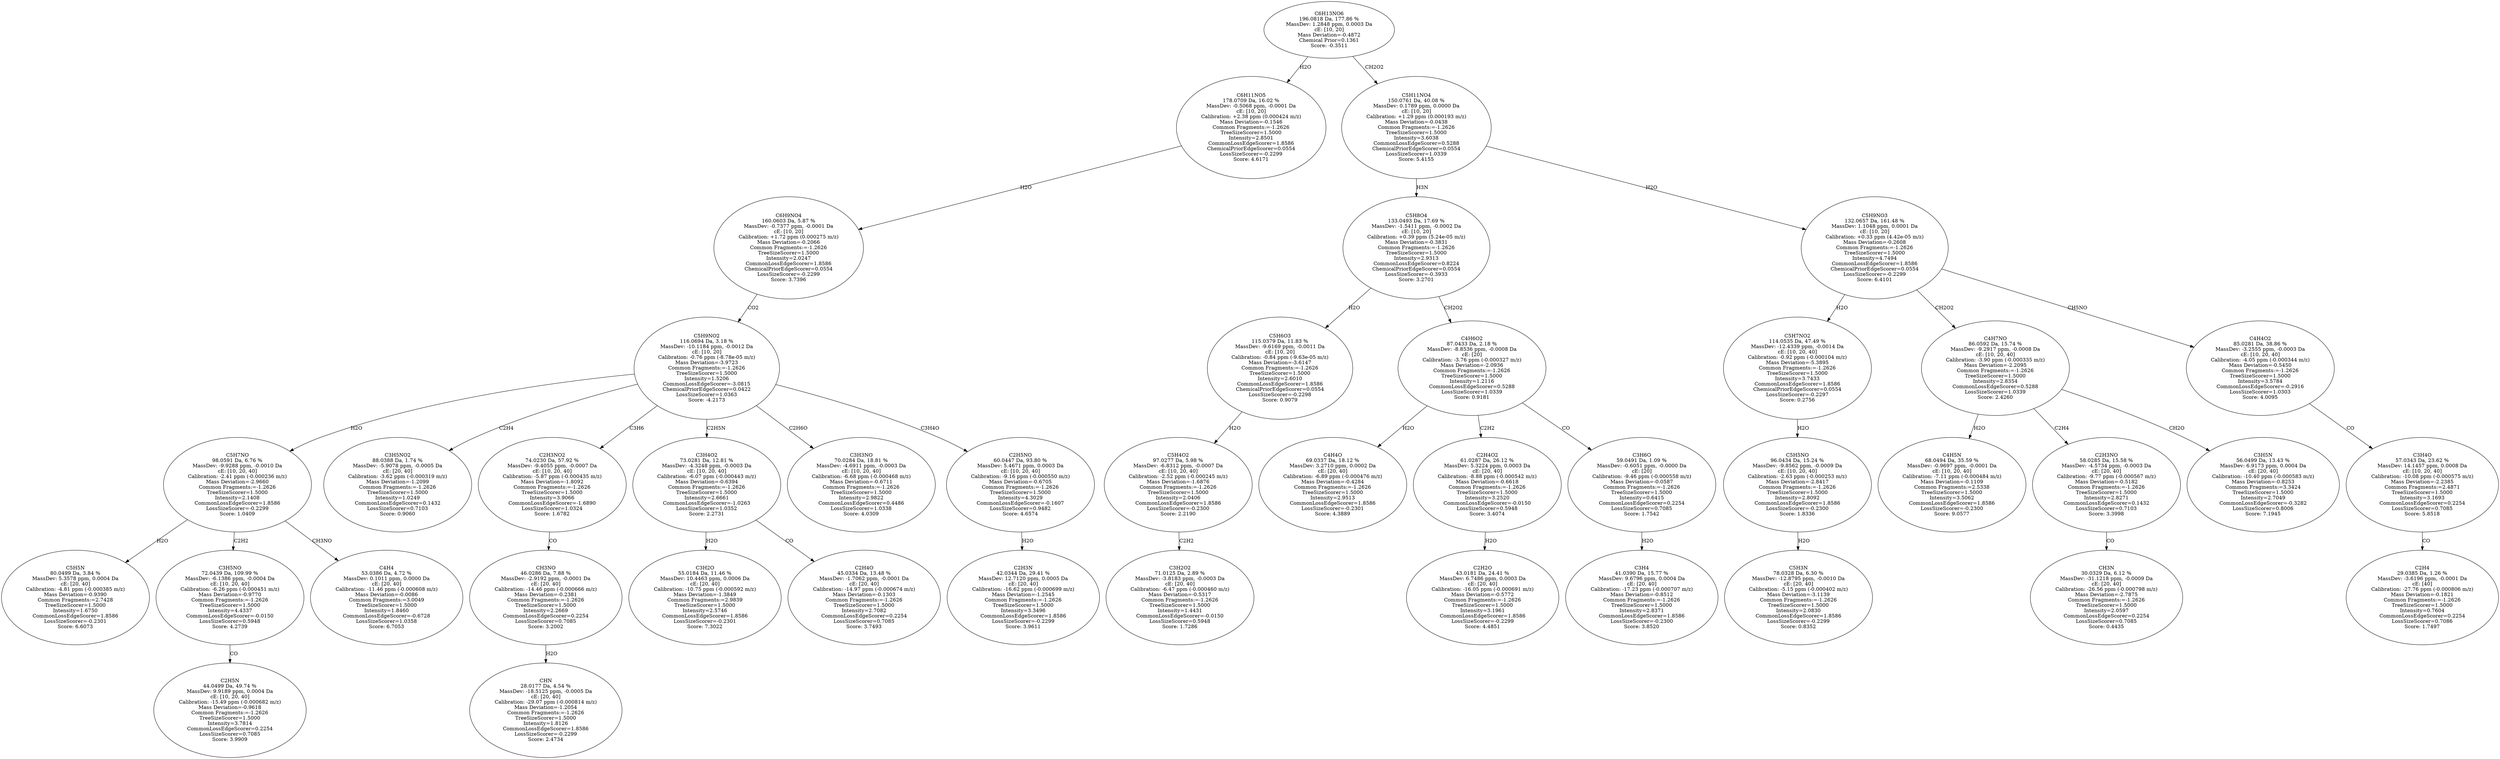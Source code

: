 strict digraph {
v1 [label="C5H5N\n80.0499 Da, 3.84 %\nMassDev: 5.3578 ppm, 0.0004 Da\ncE: [20, 40]\nCalibration: -4.81 ppm (-0.000385 m/z)\nMass Deviation=-0.9390\nCommon Fragments:=2.7428\nTreeSizeScorer=1.5000\nIntensity=1.6750\nCommonLossEdgeScorer=1.8586\nLossSizeScorer=-0.2301\nScore: 6.6073"];
v2 [label="C2H5N\n44.0499 Da, 49.74 %\nMassDev: 9.9189 ppm, 0.0004 Da\ncE: [10, 20, 40]\nCalibration: -15.49 ppm (-0.000682 m/z)\nMass Deviation=-0.9618\nCommon Fragments:=-1.2626\nTreeSizeScorer=1.5000\nIntensity=3.7814\nCommonLossEdgeScorer=0.2254\nLossSizeScorer=0.7085\nScore: 3.9909"];
v3 [label="C3H5NO\n72.0439 Da, 109.99 %\nMassDev: -6.1386 ppm, -0.0004 Da\ncE: [10, 20, 40]\nCalibration: -6.26 ppm (-0.000451 m/z)\nMass Deviation=-0.9770\nCommon Fragments:=-1.2626\nTreeSizeScorer=1.5000\nIntensity=4.4337\nCommonLossEdgeScorer=-0.0150\nLossSizeScorer=0.5948\nScore: 4.2739"];
v4 [label="C4H4\n53.0386 Da, 4.72 %\nMassDev: 0.1011 ppm, 0.0000 Da\ncE: [20, 40]\nCalibration: -11.46 ppm (-0.000608 m/z)\nMass Deviation=-0.0086\nCommon Fragments:=3.0049\nTreeSizeScorer=1.5000\nIntensity=1.8460\nCommonLossEdgeScorer=-0.6728\nLossSizeScorer=1.0358\nScore: 6.7053"];
v5 [label="C5H7NO\n98.0591 Da, 6.76 %\nMassDev: -9.9288 ppm, -0.0010 Da\ncE: [10, 20, 40]\nCalibration: -2.41 ppm (-0.000236 m/z)\nMass Deviation=-2.9660\nCommon Fragments:=-1.2626\nTreeSizeScorer=1.5000\nIntensity=2.1408\nCommonLossEdgeScorer=1.8586\nLossSizeScorer=-0.2299\nScore: 1.0409"];
v6 [label="C3H5NO2\n88.0388 Da, 1.74 %\nMassDev: -5.9078 ppm, -0.0005 Da\ncE: [20, 40]\nCalibration: -3.62 ppm (-0.000319 m/z)\nMass Deviation=-1.2099\nCommon Fragments:=-1.2626\nTreeSizeScorer=1.5000\nIntensity=1.0249\nCommonLossEdgeScorer=0.1432\nLossSizeScorer=0.7103\nScore: 0.9060"];
v7 [label="CHN\n28.0177 Da, 4.54 %\nMassDev: -18.5125 ppm, -0.0005 Da\ncE: [20, 40]\nCalibration: -29.07 ppm (-0.000814 m/z)\nMass Deviation=-1.2054\nCommon Fragments:=-1.2626\nTreeSizeScorer=1.5000\nIntensity=1.8126\nCommonLossEdgeScorer=1.8586\nLossSizeScorer=-0.2299\nScore: 2.4734"];
v8 [label="CH3NO\n46.0286 Da, 7.88 %\nMassDev: -2.9192 ppm, -0.0001 Da\ncE: [20, 40]\nCalibration: -14.46 ppm (-0.000666 m/z)\nMass Deviation=-0.2381\nCommon Fragments:=-1.2626\nTreeSizeScorer=1.5000\nIntensity=2.2669\nCommonLossEdgeScorer=0.2254\nLossSizeScorer=0.7085\nScore: 3.2002"];
v9 [label="C2H3NO2\n74.0230 Da, 57.92 %\nMassDev: -9.4055 ppm, -0.0007 Da\ncE: [10, 20, 40]\nCalibration: -5.87 ppm (-0.000435 m/z)\nMass Deviation=-1.8092\nCommon Fragments:=-1.2626\nTreeSizeScorer=1.5000\nIntensity=3.9066\nCommonLossEdgeScorer=-1.6890\nLossSizeScorer=1.0324\nScore: 1.6782"];
v10 [label="C3H2O\n55.0184 Da, 11.46 %\nMassDev: 10.4463 ppm, 0.0006 Da\ncE: [20, 40]\nCalibration: -10.75 ppm (-0.000592 m/z)\nMass Deviation=-1.3849\nCommon Fragments:=2.9839\nTreeSizeScorer=1.5000\nIntensity=2.5746\nCommonLossEdgeScorer=1.8586\nLossSizeScorer=-0.2301\nScore: 7.3022"];
v11 [label="C2H4O\n45.0334 Da, 13.48 %\nMassDev: -1.7062 ppm, -0.0001 Da\ncE: [20, 40]\nCalibration: -14.97 ppm (-0.000674 m/z)\nMass Deviation=-0.1303\nCommon Fragments:=-1.2626\nTreeSizeScorer=1.5000\nIntensity=2.7082\nCommonLossEdgeScorer=0.2254\nLossSizeScorer=0.7085\nScore: 3.7493"];
v12 [label="C3H4O2\n73.0281 Da, 12.81 %\nMassDev: -4.3248 ppm, -0.0003 Da\ncE: [10, 20, 40]\nCalibration: -6.07 ppm (-0.000443 m/z)\nMass Deviation=-0.6394\nCommon Fragments:=-1.2626\nTreeSizeScorer=1.5000\nIntensity=2.6661\nCommonLossEdgeScorer=-1.0263\nLossSizeScorer=1.0352\nScore: 2.2731"];
v13 [label="C3H3NO\n70.0284 Da, 18.81 %\nMassDev: -4.6911 ppm, -0.0003 Da\ncE: [10, 20, 40]\nCalibration: -6.68 ppm (-0.000468 m/z)\nMass Deviation=-0.6711\nCommon Fragments:=-1.2626\nTreeSizeScorer=1.5000\nIntensity=2.9822\nCommonLossEdgeScorer=0.4486\nLossSizeScorer=1.0338\nScore: 4.0309"];
v14 [label="C2H3N\n42.0344 Da, 29.41 %\nMassDev: 12.7120 ppm, 0.0005 Da\ncE: [20, 40]\nCalibration: -16.62 ppm (-0.000699 m/z)\nMass Deviation=-1.2545\nCommon Fragments:=-1.2626\nTreeSizeScorer=1.5000\nIntensity=3.3496\nCommonLossEdgeScorer=1.8586\nLossSizeScorer=-0.2299\nScore: 3.9611"];
v15 [label="C2H5NO\n60.0447 Da, 93.80 %\nMassDev: 5.4671 ppm, 0.0003 Da\ncE: [10, 20, 40]\nCalibration: -9.16 ppm (-0.000550 m/z)\nMass Deviation=-0.6705\nCommon Fragments:=-1.2626\nTreeSizeScorer=1.5000\nIntensity=4.3029\nCommonLossEdgeScorer=-0.1607\nLossSizeScorer=0.9482\nScore: 4.6574"];
v16 [label="C5H9NO2\n116.0694 Da, 3.18 %\nMassDev: -10.1184 ppm, -0.0012 Da\ncE: [10, 20]\nCalibration: -0.76 ppm (-8.78e-05 m/z)\nMass Deviation=-3.9723\nCommon Fragments:=-1.2626\nTreeSizeScorer=1.5000\nIntensity=1.5206\nCommonLossEdgeScorer=-3.0815\nChemicalPriorEdgeScorer=0.0422\nLossSizeScorer=1.0363\nScore: -4.2173"];
v17 [label="C6H9NO4\n160.0603 Da, 5.87 %\nMassDev: -0.7377 ppm, -0.0001 Da\ncE: [10, 20]\nCalibration: +1.72 ppm (0.000275 m/z)\nMass Deviation=-0.2066\nCommon Fragments:=-1.2626\nTreeSizeScorer=1.5000\nIntensity=2.0247\nCommonLossEdgeScorer=1.8586\nChemicalPriorEdgeScorer=0.0554\nLossSizeScorer=-0.2299\nScore: 3.7396"];
v18 [label="C6H11NO5\n178.0709 Da, 16.02 %\nMassDev: -0.5068 ppm, -0.0001 Da\ncE: [10, 20]\nCalibration: +2.38 ppm (0.000424 m/z)\nMass Deviation=-0.1546\nCommon Fragments:=-1.2626\nTreeSizeScorer=1.5000\nIntensity=2.8501\nCommonLossEdgeScorer=1.8586\nChemicalPriorEdgeScorer=0.0554\nLossSizeScorer=-0.2299\nScore: 4.6171"];
v19 [label="C3H2O2\n71.0125 Da, 2.89 %\nMassDev: -3.8183 ppm, -0.0003 Da\ncE: [20, 40]\nCalibration: -6.47 ppm (-0.000460 m/z)\nMass Deviation=-0.5317\nCommon Fragments:=-1.2626\nTreeSizeScorer=1.5000\nIntensity=1.4431\nCommonLossEdgeScorer=-0.0150\nLossSizeScorer=0.5948\nScore: 1.7286"];
v20 [label="C5H4O2\n97.0277 Da, 5.98 %\nMassDev: -6.8312 ppm, -0.0007 Da\ncE: [10, 20, 40]\nCalibration: -2.52 ppm (-0.000245 m/z)\nMass Deviation=-1.6876\nCommon Fragments:=-1.2626\nTreeSizeScorer=1.5000\nIntensity=2.0406\nCommonLossEdgeScorer=1.8586\nLossSizeScorer=-0.2300\nScore: 2.2190"];
v21 [label="C5H6O3\n115.0379 Da, 11.83 %\nMassDev: -9.6169 ppm, -0.0011 Da\ncE: [10, 20]\nCalibration: -0.84 ppm (-9.63e-05 m/z)\nMass Deviation=-3.6147\nCommon Fragments:=-1.2626\nTreeSizeScorer=1.5000\nIntensity=2.6010\nCommonLossEdgeScorer=1.8586\nChemicalPriorEdgeScorer=0.0554\nLossSizeScorer=-0.2298\nScore: 0.9079"];
v22 [label="C4H4O\n69.0337 Da, 18.12 %\nMassDev: 3.2710 ppm, 0.0002 Da\ncE: [20, 40]\nCalibration: -6.89 ppm (-0.000476 m/z)\nMass Deviation=-0.4284\nCommon Fragments:=-1.2626\nTreeSizeScorer=1.5000\nIntensity=2.9513\nCommonLossEdgeScorer=1.8586\nLossSizeScorer=-0.2301\nScore: 4.3889"];
v23 [label="C2H2O\n43.0181 Da, 24.41 %\nMassDev: 6.7486 ppm, 0.0003 Da\ncE: [20, 40]\nCalibration: -16.05 ppm (-0.000691 m/z)\nMass Deviation=-0.5772\nCommon Fragments:=-1.2626\nTreeSizeScorer=1.5000\nIntensity=3.1961\nCommonLossEdgeScorer=1.8586\nLossSizeScorer=-0.2299\nScore: 4.4851"];
v24 [label="C2H4O2\n61.0287 Da, 26.12 %\nMassDev: 5.3224 ppm, 0.0003 Da\ncE: [20, 40]\nCalibration: -8.88 ppm (-0.000542 m/z)\nMass Deviation=-0.6618\nCommon Fragments:=-1.2626\nTreeSizeScorer=1.5000\nIntensity=3.2520\nCommonLossEdgeScorer=-0.0150\nLossSizeScorer=0.5948\nScore: 3.4074"];
v25 [label="C3H4\n41.0390 Da, 15.77 %\nMassDev: 9.6796 ppm, 0.0004 Da\ncE: [20, 40]\nCalibration: -17.23 ppm (-0.000707 m/z)\nMass Deviation=-0.8512\nCommon Fragments:=-1.2626\nTreeSizeScorer=1.5000\nIntensity=2.8371\nCommonLossEdgeScorer=1.8586\nLossSizeScorer=-0.2300\nScore: 3.8520"];
v26 [label="C3H6O\n59.0491 Da, 1.09 %\nMassDev: -0.6051 ppm, -0.0000 Da\ncE: [20]\nCalibration: -9.46 ppm (-0.000558 m/z)\nMass Deviation=-0.0587\nCommon Fragments:=-1.2626\nTreeSizeScorer=1.5000\nIntensity=0.6415\nCommonLossEdgeScorer=0.2254\nLossSizeScorer=0.7085\nScore: 1.7542"];
v27 [label="C4H6O2\n87.0433 Da, 2.18 %\nMassDev: -8.8536 ppm, -0.0008 Da\ncE: [20]\nCalibration: -3.76 ppm (-0.000327 m/z)\nMass Deviation=-2.0936\nCommon Fragments:=-1.2626\nTreeSizeScorer=1.5000\nIntensity=1.2116\nCommonLossEdgeScorer=0.5288\nLossSizeScorer=1.0339\nScore: 0.9181"];
v28 [label="C5H8O4\n133.0493 Da, 17.69 %\nMassDev: -1.5411 ppm, -0.0002 Da\ncE: [10, 20]\nCalibration: +0.39 ppm (5.24e-05 m/z)\nMass Deviation=-0.3831\nCommon Fragments:=-1.2626\nTreeSizeScorer=1.5000\nIntensity=2.9313\nCommonLossEdgeScorer=0.8224\nChemicalPriorEdgeScorer=0.0554\nLossSizeScorer=-0.3933\nScore: 3.2701"];
v29 [label="C5H3N\n78.0328 Da, 6.30 %\nMassDev: -12.8795 ppm, -0.0010 Da\ncE: [20, 40]\nCalibration: -5.15 ppm (-0.000402 m/z)\nMass Deviation=-3.1139\nCommon Fragments:=-1.2626\nTreeSizeScorer=1.5000\nIntensity=2.0830\nCommonLossEdgeScorer=1.8586\nLossSizeScorer=-0.2299\nScore: 0.8352"];
v30 [label="C5H5NO\n96.0434 Da, 15.24 %\nMassDev: -9.8562 ppm, -0.0009 Da\ncE: [10, 20, 40]\nCalibration: -2.63 ppm (-0.000253 m/z)\nMass Deviation=-2.8417\nCommon Fragments:=-1.2626\nTreeSizeScorer=1.5000\nIntensity=2.8092\nCommonLossEdgeScorer=1.8586\nLossSizeScorer=-0.2300\nScore: 1.8336"];
v31 [label="C5H7NO2\n114.0535 Da, 47.49 %\nMassDev: -12.4339 ppm, -0.0014 Da\ncE: [10, 20, 40]\nCalibration: -0.92 ppm (-0.000104 m/z)\nMass Deviation=-5.3895\nCommon Fragments:=-1.2626\nTreeSizeScorer=1.5000\nIntensity=3.7433\nCommonLossEdgeScorer=1.8586\nChemicalPriorEdgeScorer=0.0554\nLossSizeScorer=-0.2297\nScore: 0.2756"];
v32 [label="C4H5N\n68.0494 Da, 35.59 %\nMassDev: -0.9697 ppm, -0.0001 Da\ncE: [10, 20, 40]\nCalibration: -7.11 ppm (-0.000484 m/z)\nMass Deviation=-0.1109\nCommon Fragments:=2.5338\nTreeSizeScorer=1.5000\nIntensity=3.5062\nCommonLossEdgeScorer=1.8586\nLossSizeScorer=-0.2300\nScore: 9.0577"];
v33 [label="CH3N\n30.0329 Da, 6.12 %\nMassDev: -31.1218 ppm, -0.0009 Da\ncE: [20, 40]\nCalibration: -26.56 ppm (-0.000798 m/z)\nMass Deviation=-2.7875\nCommon Fragments:=-1.2626\nTreeSizeScorer=1.5000\nIntensity=2.0597\nCommonLossEdgeScorer=0.2254\nLossSizeScorer=0.7085\nScore: 0.4435"];
v34 [label="C2H3NO\n58.0285 Da, 15.58 %\nMassDev: -4.5734 ppm, -0.0003 Da\ncE: [20, 40]\nCalibration: -9.77 ppm (-0.000567 m/z)\nMass Deviation=-0.5182\nCommon Fragments:=-1.2626\nTreeSizeScorer=1.5000\nIntensity=2.8271\nCommonLossEdgeScorer=0.1432\nLossSizeScorer=0.7103\nScore: 3.3998"];
v35 [label="C3H5N\n56.0499 Da, 13.43 %\nMassDev: 6.9173 ppm, 0.0004 Da\ncE: [20, 40]\nCalibration: -10.40 ppm (-0.000583 m/z)\nMass Deviation=-0.8253\nCommon Fragments:=3.3424\nTreeSizeScorer=1.5000\nIntensity=2.7049\nCommonLossEdgeScorer=-0.3282\nLossSizeScorer=0.8006\nScore: 7.1945"];
v36 [label="C4H7NO\n86.0592 Da, 15.74 %\nMassDev: -9.2917 ppm, -0.0008 Da\ncE: [10, 20, 40]\nCalibration: -3.90 ppm (-0.000335 m/z)\nMass Deviation=-2.2095\nCommon Fragments:=-1.2626\nTreeSizeScorer=1.5000\nIntensity=2.8354\nCommonLossEdgeScorer=0.5288\nLossSizeScorer=1.0339\nScore: 2.4260"];
v37 [label="C2H4\n29.0385 Da, 1.26 %\nMassDev: -3.6196 ppm, -0.0001 Da\ncE: [40]\nCalibration: -27.76 ppm (-0.000806 m/z)\nMass Deviation=-0.1821\nCommon Fragments:=-1.2626\nTreeSizeScorer=1.5000\nIntensity=0.7604\nCommonLossEdgeScorer=0.2254\nLossSizeScorer=0.7086\nScore: 1.7497"];
v38 [label="C3H4O\n57.0343 Da, 23.62 %\nMassDev: 14.1457 ppm, 0.0008 Da\ncE: [10, 20, 40]\nCalibration: -10.08 ppm (-0.000575 m/z)\nMass Deviation=-2.2385\nCommon Fragments:=2.4871\nTreeSizeScorer=1.5000\nIntensity=3.1693\nCommonLossEdgeScorer=0.2254\nLossSizeScorer=0.7085\nScore: 5.8518"];
v39 [label="C4H4O2\n85.0281 Da, 38.86 %\nMassDev: -3.2555 ppm, -0.0003 Da\ncE: [10, 20, 40]\nCalibration: -4.05 ppm (-0.000344 m/z)\nMass Deviation=-0.5450\nCommon Fragments:=-1.2626\nTreeSizeScorer=1.5000\nIntensity=3.5784\nCommonLossEdgeScorer=-0.2916\nLossSizeScorer=1.0303\nScore: 4.0095"];
v40 [label="C5H9NO3\n132.0657 Da, 161.48 %\nMassDev: 1.1048 ppm, 0.0001 Da\ncE: [10, 20]\nCalibration: +0.33 ppm (4.42e-05 m/z)\nMass Deviation=-0.2608\nCommon Fragments:=-1.2626\nTreeSizeScorer=1.5000\nIntensity=4.7494\nCommonLossEdgeScorer=1.8586\nChemicalPriorEdgeScorer=0.0554\nLossSizeScorer=-0.2299\nScore: 6.4101"];
v41 [label="C5H11NO4\n150.0761 Da, 40.08 %\nMassDev: 0.1789 ppm, 0.0000 Da\ncE: [10, 20]\nCalibration: +1.29 ppm (0.000193 m/z)\nMass Deviation=-0.0438\nCommon Fragments:=-1.2626\nTreeSizeScorer=1.5000\nIntensity=3.6038\nCommonLossEdgeScorer=0.5288\nChemicalPriorEdgeScorer=0.0554\nLossSizeScorer=1.0339\nScore: 5.4155"];
v42 [label="C6H13NO6\n196.0818 Da, 177.86 %\nMassDev: 1.2848 ppm, 0.0003 Da\ncE: [10, 20]\nMass Deviation=-0.4872\nChemical Prior=0.1361\nScore: -0.3511"];
v5 -> v1 [label="H2O"];
v3 -> v2 [label="CO"];
v5 -> v3 [label="C2H2"];
v5 -> v4 [label="CH3NO"];
v16 -> v5 [label="H2O"];
v16 -> v6 [label="C2H4"];
v8 -> v7 [label="H2O"];
v9 -> v8 [label="CO"];
v16 -> v9 [label="C3H6"];
v12 -> v10 [label="H2O"];
v12 -> v11 [label="CO"];
v16 -> v12 [label="C2H5N"];
v16 -> v13 [label="C2H6O"];
v15 -> v14 [label="H2O"];
v16 -> v15 [label="C3H4O"];
v17 -> v16 [label="CO2"];
v18 -> v17 [label="H2O"];
v42 -> v18 [label="H2O"];
v20 -> v19 [label="C2H2"];
v21 -> v20 [label="H2O"];
v28 -> v21 [label="H2O"];
v27 -> v22 [label="H2O"];
v24 -> v23 [label="H2O"];
v27 -> v24 [label="C2H2"];
v26 -> v25 [label="H2O"];
v27 -> v26 [label="CO"];
v28 -> v27 [label="CH2O2"];
v41 -> v28 [label="H3N"];
v30 -> v29 [label="H2O"];
v31 -> v30 [label="H2O"];
v40 -> v31 [label="H2O"];
v36 -> v32 [label="H2O"];
v34 -> v33 [label="CO"];
v36 -> v34 [label="C2H4"];
v36 -> v35 [label="CH2O"];
v40 -> v36 [label="CH2O2"];
v38 -> v37 [label="CO"];
v39 -> v38 [label="CO"];
v40 -> v39 [label="CH5NO"];
v41 -> v40 [label="H2O"];
v42 -> v41 [label="CH2O2"];
}
